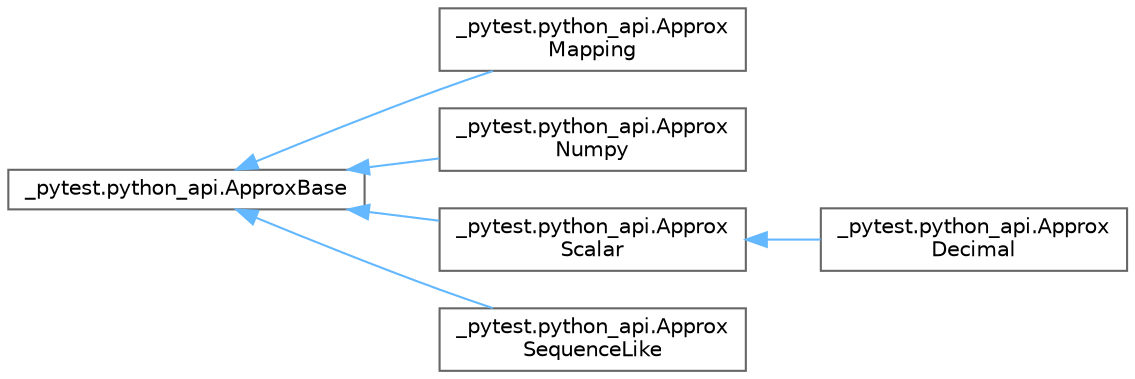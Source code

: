 digraph "Graphical Class Hierarchy"
{
 // LATEX_PDF_SIZE
  bgcolor="transparent";
  edge [fontname=Helvetica,fontsize=10,labelfontname=Helvetica,labelfontsize=10];
  node [fontname=Helvetica,fontsize=10,shape=box,height=0.2,width=0.4];
  rankdir="LR";
  Node0 [id="Node000000",label="_pytest.python_api.ApproxBase",height=0.2,width=0.4,color="grey40", fillcolor="white", style="filled",URL="$class__pytest_1_1python__api_1_1_approx_base.html",tooltip=" "];
  Node0 -> Node1 [id="edge455_Node000000_Node000001",dir="back",color="steelblue1",style="solid",tooltip=" "];
  Node1 [id="Node000001",label="_pytest.python_api.Approx\lMapping",height=0.2,width=0.4,color="grey40", fillcolor="white", style="filled",URL="$class__pytest_1_1python__api_1_1_approx_mapping.html",tooltip=" "];
  Node0 -> Node2 [id="edge456_Node000000_Node000002",dir="back",color="steelblue1",style="solid",tooltip=" "];
  Node2 [id="Node000002",label="_pytest.python_api.Approx\lNumpy",height=0.2,width=0.4,color="grey40", fillcolor="white", style="filled",URL="$class__pytest_1_1python__api_1_1_approx_numpy.html",tooltip=" "];
  Node0 -> Node3 [id="edge457_Node000000_Node000003",dir="back",color="steelblue1",style="solid",tooltip=" "];
  Node3 [id="Node000003",label="_pytest.python_api.Approx\lScalar",height=0.2,width=0.4,color="grey40", fillcolor="white", style="filled",URL="$class__pytest_1_1python__api_1_1_approx_scalar.html",tooltip=" "];
  Node3 -> Node4 [id="edge458_Node000003_Node000004",dir="back",color="steelblue1",style="solid",tooltip=" "];
  Node4 [id="Node000004",label="_pytest.python_api.Approx\lDecimal",height=0.2,width=0.4,color="grey40", fillcolor="white", style="filled",URL="$class__pytest_1_1python__api_1_1_approx_decimal.html",tooltip=" "];
  Node0 -> Node5 [id="edge459_Node000000_Node000005",dir="back",color="steelblue1",style="solid",tooltip=" "];
  Node5 [id="Node000005",label="_pytest.python_api.Approx\lSequenceLike",height=0.2,width=0.4,color="grey40", fillcolor="white", style="filled",URL="$class__pytest_1_1python__api_1_1_approx_sequence_like.html",tooltip=" "];
}
